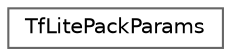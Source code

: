 digraph "Graphical Class Hierarchy"
{
 // LATEX_PDF_SIZE
  bgcolor="transparent";
  edge [fontname=Helvetica,fontsize=10,labelfontname=Helvetica,labelfontsize=10];
  node [fontname=Helvetica,fontsize=10,shape=box,height=0.2,width=0.4];
  rankdir="LR";
  Node0 [id="Node000000",label="TfLitePackParams",height=0.2,width=0.4,color="grey40", fillcolor="white", style="filled",URL="$struct_tf_lite_pack_params.html",tooltip=" "];
}
